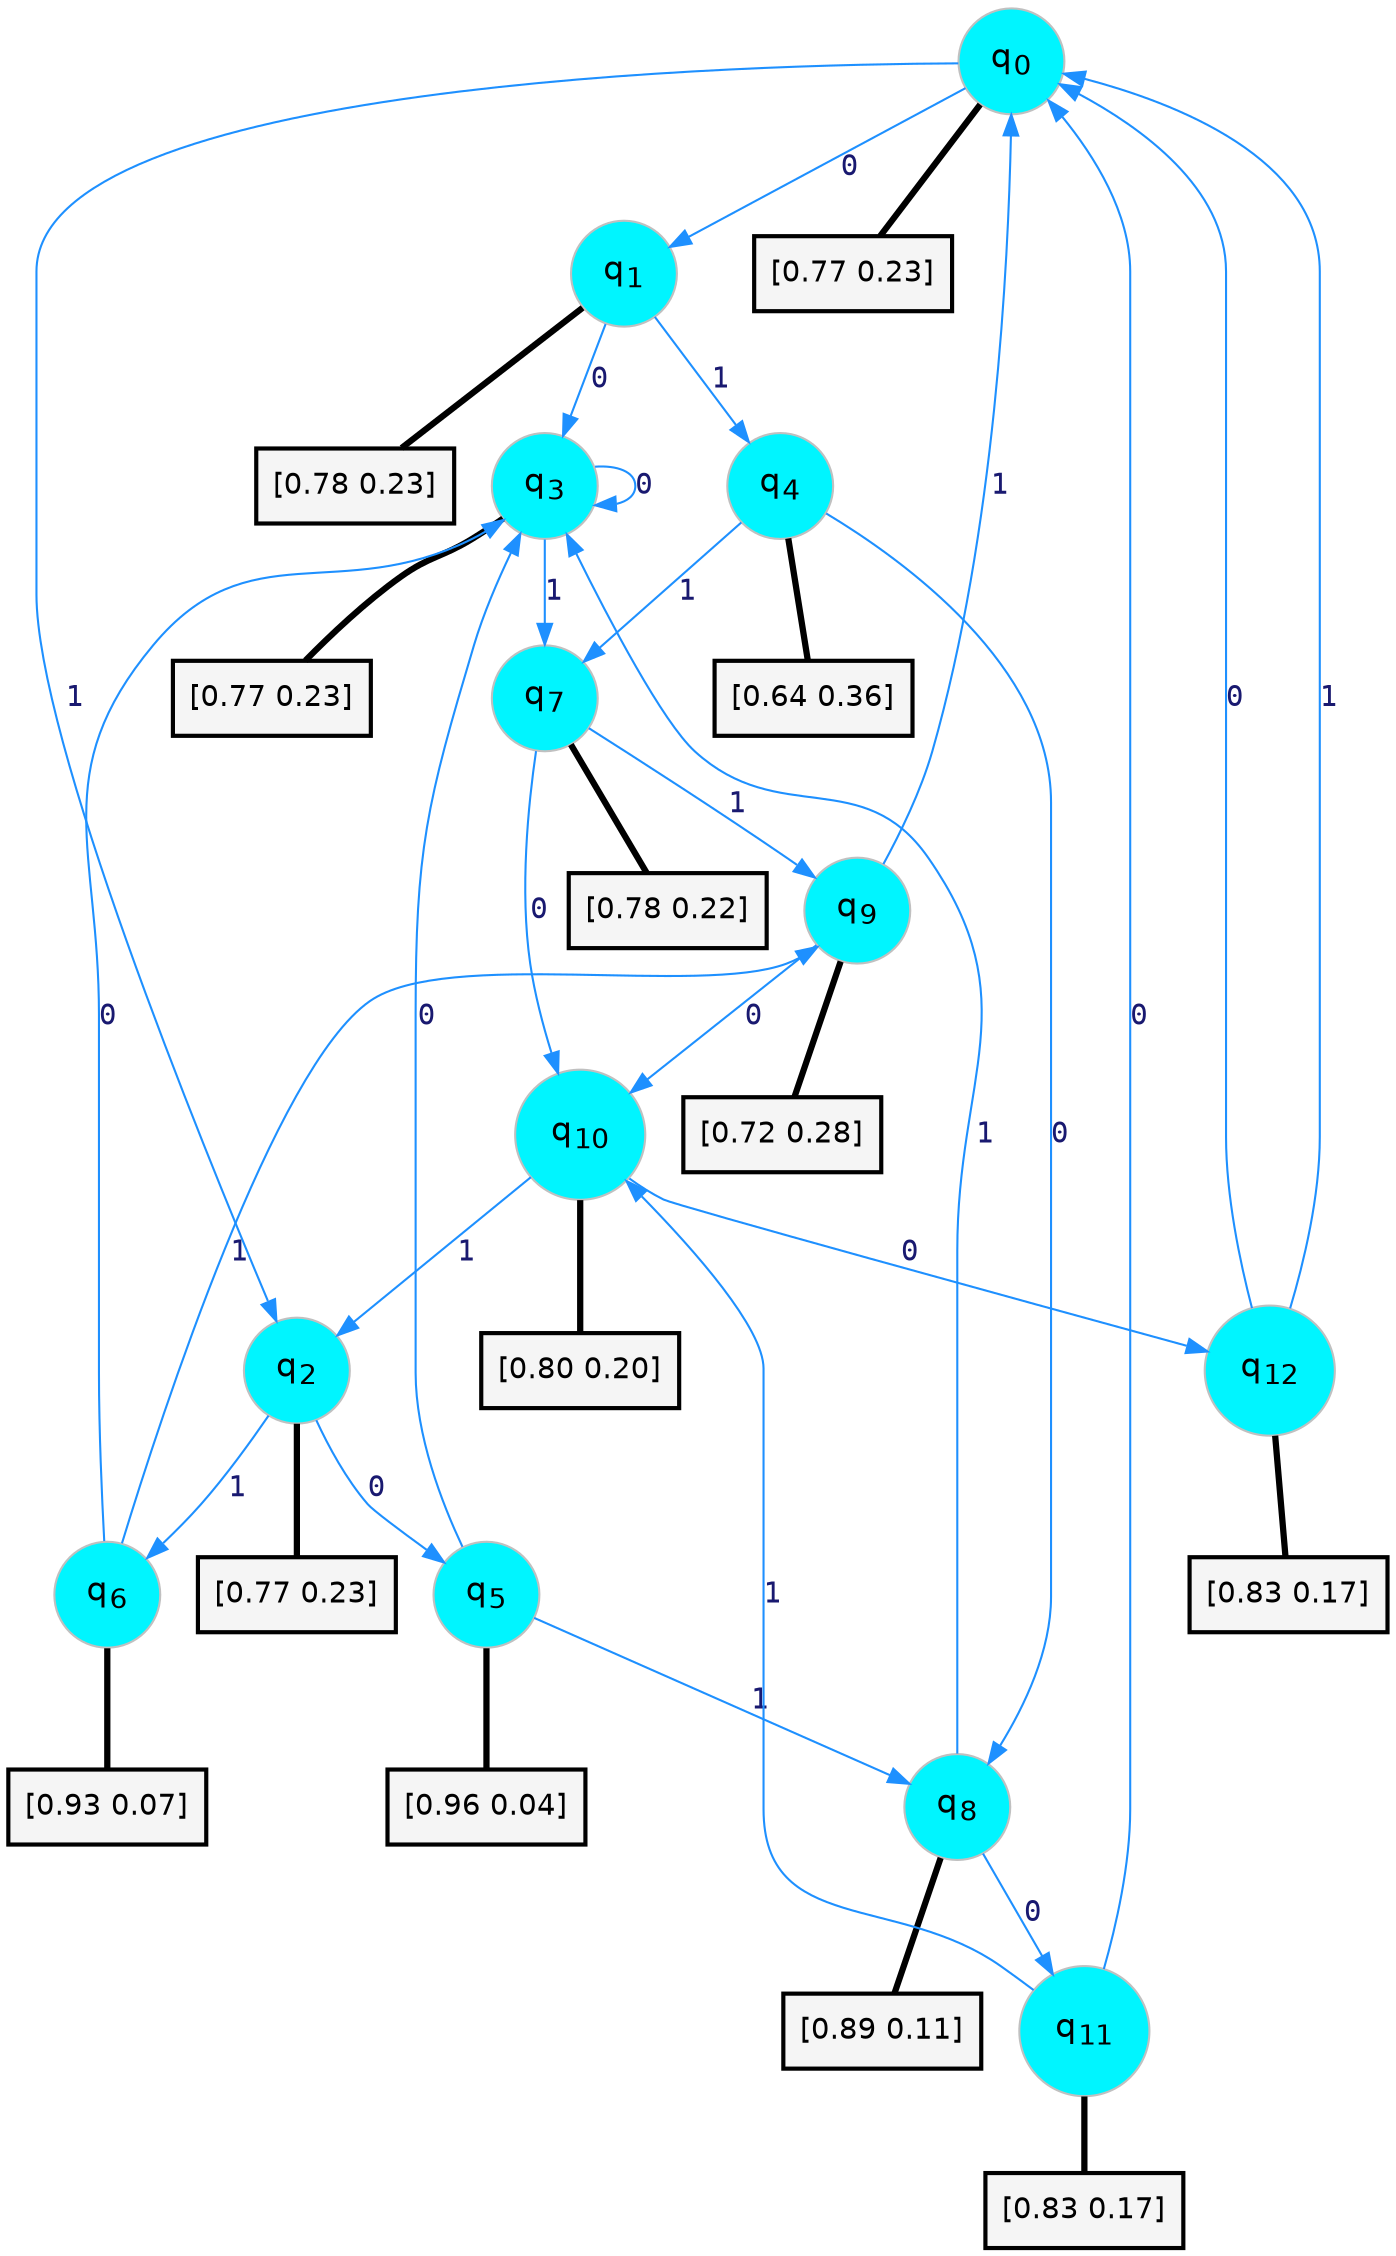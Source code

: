 digraph G {
graph [
bgcolor=transparent, dpi=300, rankdir=TD, size="40,25"];
node [
color=gray, fillcolor=turquoise1, fontcolor=black, fontname=Helvetica, fontsize=16, fontweight=bold, shape=circle, style=filled];
edge [
arrowsize=1, color=dodgerblue1, fontcolor=midnightblue, fontname=courier, fontweight=bold, penwidth=1, style=solid, weight=20];
0[label=<q<SUB>0</SUB>>];
1[label=<q<SUB>1</SUB>>];
2[label=<q<SUB>2</SUB>>];
3[label=<q<SUB>3</SUB>>];
4[label=<q<SUB>4</SUB>>];
5[label=<q<SUB>5</SUB>>];
6[label=<q<SUB>6</SUB>>];
7[label=<q<SUB>7</SUB>>];
8[label=<q<SUB>8</SUB>>];
9[label=<q<SUB>9</SUB>>];
10[label=<q<SUB>10</SUB>>];
11[label=<q<SUB>11</SUB>>];
12[label=<q<SUB>12</SUB>>];
13[label="[0.77 0.23]", shape=box,fontcolor=black, fontname=Helvetica, fontsize=14, penwidth=2, fillcolor=whitesmoke,color=black];
14[label="[0.78 0.23]", shape=box,fontcolor=black, fontname=Helvetica, fontsize=14, penwidth=2, fillcolor=whitesmoke,color=black];
15[label="[0.77 0.23]", shape=box,fontcolor=black, fontname=Helvetica, fontsize=14, penwidth=2, fillcolor=whitesmoke,color=black];
16[label="[0.77 0.23]", shape=box,fontcolor=black, fontname=Helvetica, fontsize=14, penwidth=2, fillcolor=whitesmoke,color=black];
17[label="[0.64 0.36]", shape=box,fontcolor=black, fontname=Helvetica, fontsize=14, penwidth=2, fillcolor=whitesmoke,color=black];
18[label="[0.96 0.04]", shape=box,fontcolor=black, fontname=Helvetica, fontsize=14, penwidth=2, fillcolor=whitesmoke,color=black];
19[label="[0.93 0.07]", shape=box,fontcolor=black, fontname=Helvetica, fontsize=14, penwidth=2, fillcolor=whitesmoke,color=black];
20[label="[0.78 0.22]", shape=box,fontcolor=black, fontname=Helvetica, fontsize=14, penwidth=2, fillcolor=whitesmoke,color=black];
21[label="[0.89 0.11]", shape=box,fontcolor=black, fontname=Helvetica, fontsize=14, penwidth=2, fillcolor=whitesmoke,color=black];
22[label="[0.72 0.28]", shape=box,fontcolor=black, fontname=Helvetica, fontsize=14, penwidth=2, fillcolor=whitesmoke,color=black];
23[label="[0.80 0.20]", shape=box,fontcolor=black, fontname=Helvetica, fontsize=14, penwidth=2, fillcolor=whitesmoke,color=black];
24[label="[0.83 0.17]", shape=box,fontcolor=black, fontname=Helvetica, fontsize=14, penwidth=2, fillcolor=whitesmoke,color=black];
25[label="[0.83 0.17]", shape=box,fontcolor=black, fontname=Helvetica, fontsize=14, penwidth=2, fillcolor=whitesmoke,color=black];
0->1 [label=0];
0->2 [label=1];
0->13 [arrowhead=none, penwidth=3,color=black];
1->3 [label=0];
1->4 [label=1];
1->14 [arrowhead=none, penwidth=3,color=black];
2->5 [label=0];
2->6 [label=1];
2->15 [arrowhead=none, penwidth=3,color=black];
3->3 [label=0];
3->7 [label=1];
3->16 [arrowhead=none, penwidth=3,color=black];
4->8 [label=0];
4->7 [label=1];
4->17 [arrowhead=none, penwidth=3,color=black];
5->3 [label=0];
5->8 [label=1];
5->18 [arrowhead=none, penwidth=3,color=black];
6->3 [label=0];
6->9 [label=1];
6->19 [arrowhead=none, penwidth=3,color=black];
7->10 [label=0];
7->9 [label=1];
7->20 [arrowhead=none, penwidth=3,color=black];
8->11 [label=0];
8->3 [label=1];
8->21 [arrowhead=none, penwidth=3,color=black];
9->10 [label=0];
9->0 [label=1];
9->22 [arrowhead=none, penwidth=3,color=black];
10->12 [label=0];
10->2 [label=1];
10->23 [arrowhead=none, penwidth=3,color=black];
11->0 [label=0];
11->10 [label=1];
11->24 [arrowhead=none, penwidth=3,color=black];
12->0 [label=0];
12->0 [label=1];
12->25 [arrowhead=none, penwidth=3,color=black];
}
